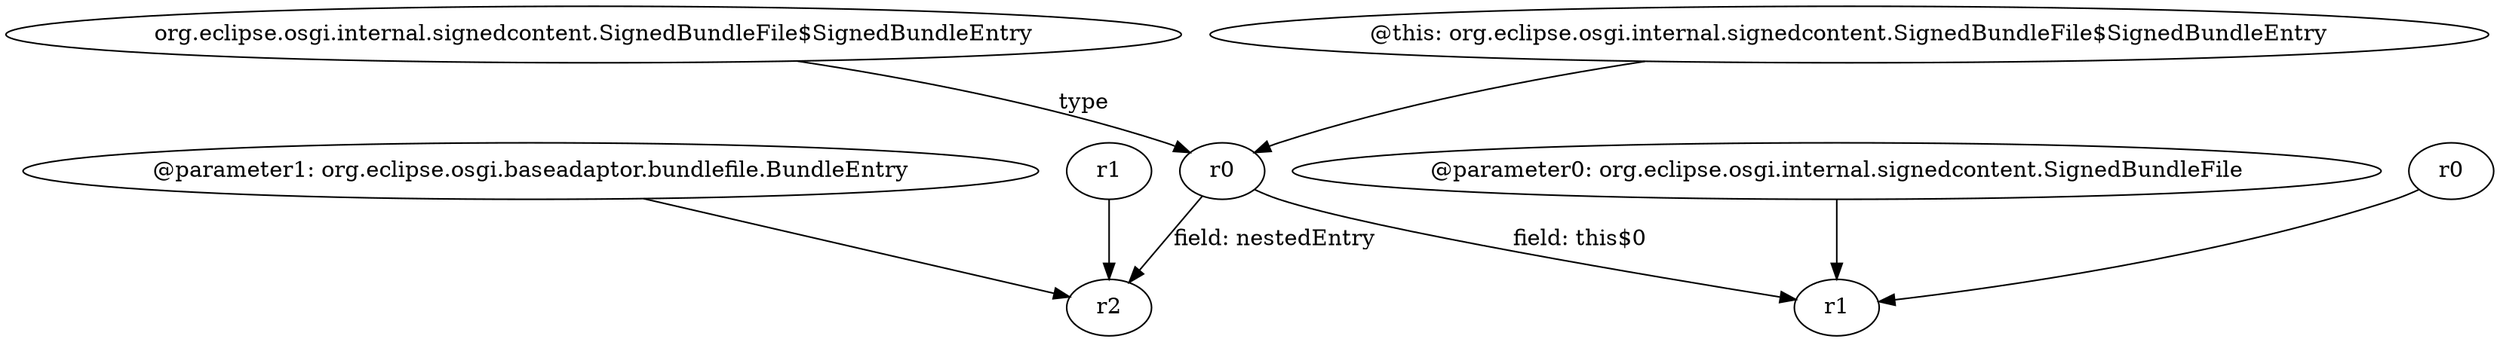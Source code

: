 digraph g {
0[label="@parameter0: org.eclipse.osgi.internal.signedcontent.SignedBundleFile"]
1[label="r1"]
0->1[label=""]
2[label="@parameter1: org.eclipse.osgi.baseadaptor.bundlefile.BundleEntry"]
3[label="r2"]
2->3[label=""]
4[label="r0"]
4->3[label="field: nestedEntry"]
5[label="org.eclipse.osgi.internal.signedcontent.SignedBundleFile$SignedBundleEntry"]
5->4[label="type"]
6[label="r0"]
6->1[label=""]
7[label="r1"]
7->3[label=""]
8[label="@this: org.eclipse.osgi.internal.signedcontent.SignedBundleFile$SignedBundleEntry"]
8->4[label=""]
4->1[label="field: this$0"]
}